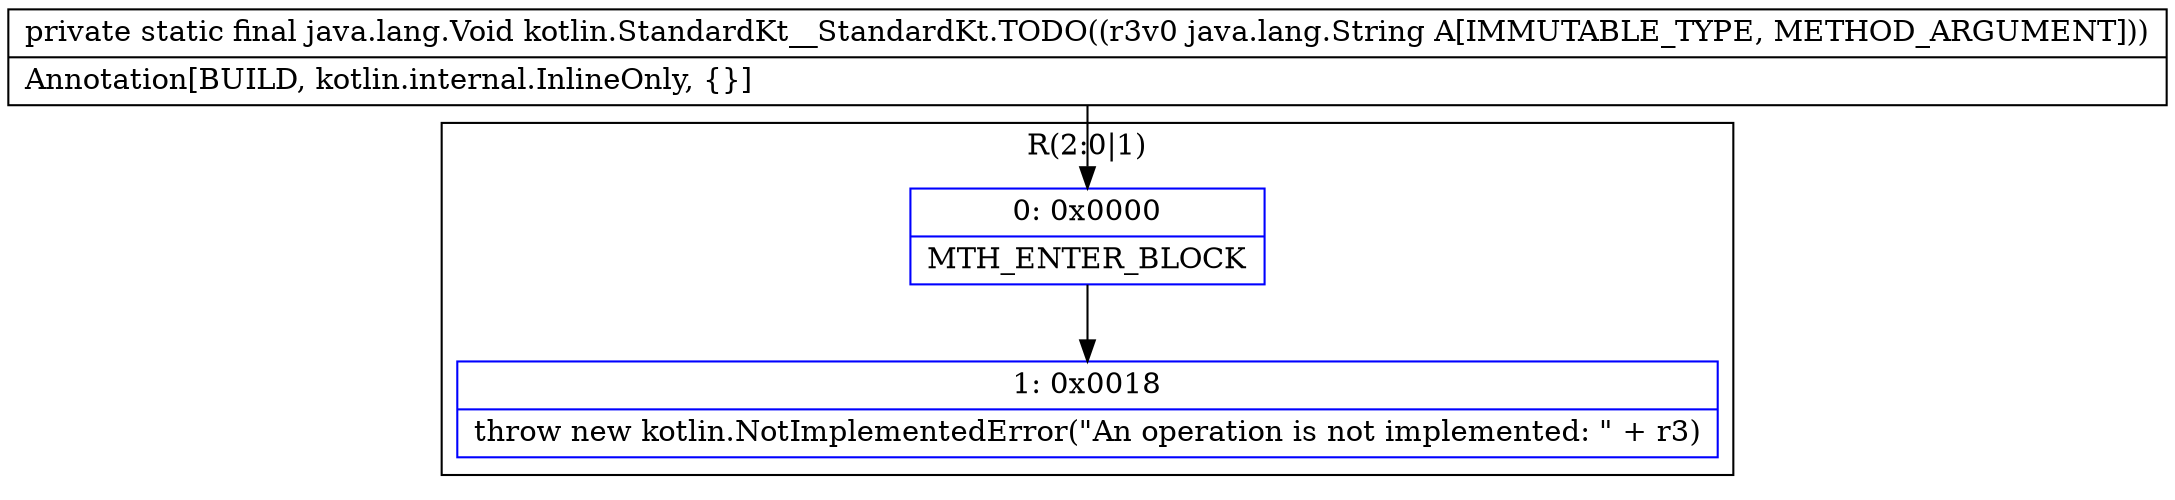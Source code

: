 digraph "CFG forkotlin.StandardKt__StandardKt.TODO(Ljava\/lang\/String;)Ljava\/lang\/Void;" {
subgraph cluster_Region_1181813585 {
label = "R(2:0|1)";
node [shape=record,color=blue];
Node_0 [shape=record,label="{0\:\ 0x0000|MTH_ENTER_BLOCK\l}"];
Node_1 [shape=record,label="{1\:\ 0x0018|throw new kotlin.NotImplementedError(\"An operation is not implemented: \" + r3)\l}"];
}
MethodNode[shape=record,label="{private static final java.lang.Void kotlin.StandardKt__StandardKt.TODO((r3v0 java.lang.String A[IMMUTABLE_TYPE, METHOD_ARGUMENT]))  | Annotation[BUILD, kotlin.internal.InlineOnly, \{\}]\l}"];
MethodNode -> Node_0;
Node_0 -> Node_1;
}

